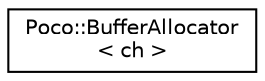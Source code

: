 digraph "Graphical Class Hierarchy"
{
 // LATEX_PDF_SIZE
  edge [fontname="Helvetica",fontsize="10",labelfontname="Helvetica",labelfontsize="10"];
  node [fontname="Helvetica",fontsize="10",shape=record];
  rankdir="LR";
  Node0 [label="Poco::BufferAllocator\l\< ch \>",height=0.2,width=0.4,color="black", fillcolor="white", style="filled",URL="$classPoco_1_1BufferAllocator.html",tooltip=" "];
}
